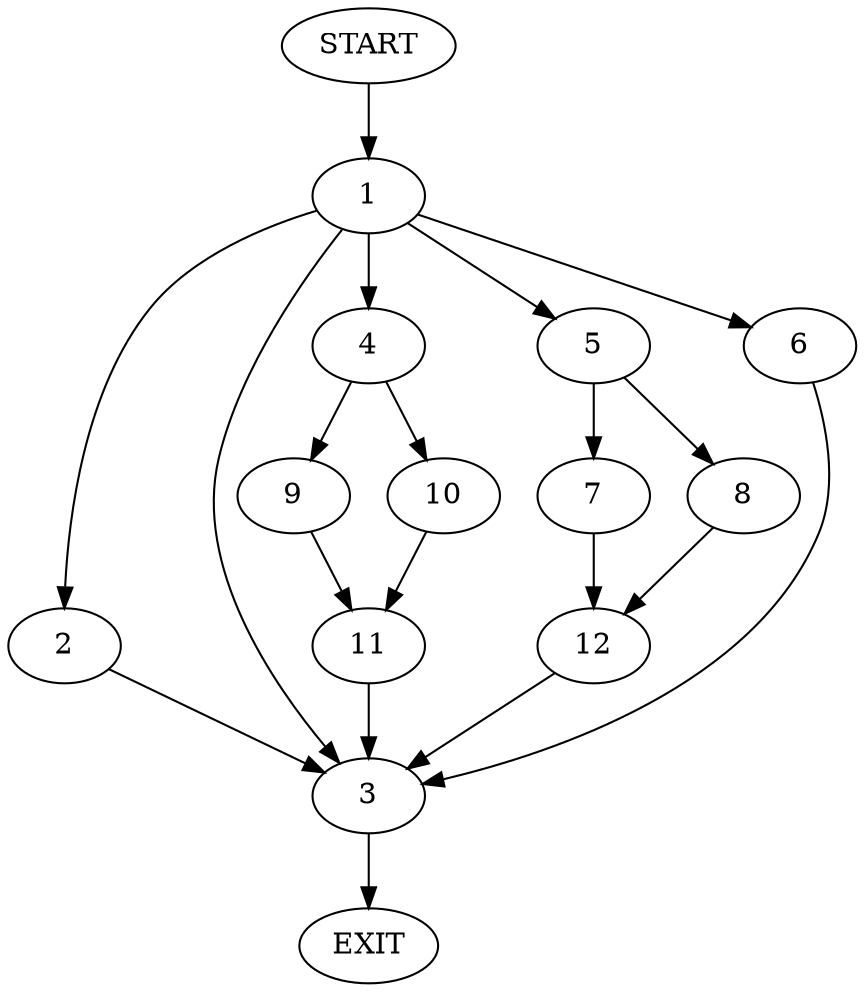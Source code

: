 digraph {
0 [label="START"]
13 [label="EXIT"]
0 -> 1
1 -> 2
1 -> 3
1 -> 4
1 -> 5
1 -> 6
5 -> 7
5 -> 8
4 -> 9
4 -> 10
2 -> 3
3 -> 13
6 -> 3
9 -> 11
10 -> 11
11 -> 3
7 -> 12
8 -> 12
12 -> 3
}
